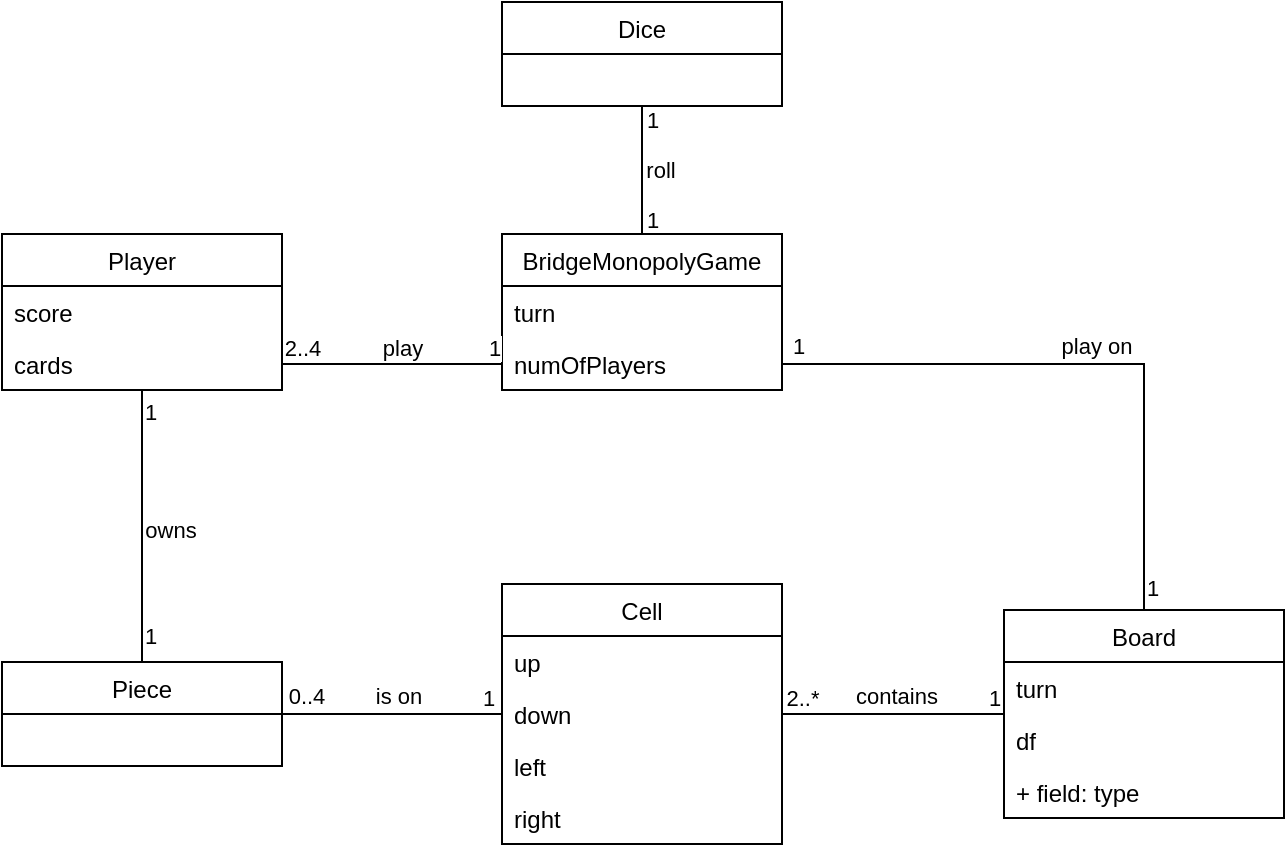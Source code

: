 <mxfile version="18.1.1" type="github">
  <diagram id="C5RBs43oDa-KdzZeNtuy" name="Page-1">
    <mxGraphModel dx="529" dy="1046" grid="1" gridSize="10" guides="1" tooltips="1" connect="1" arrows="1" fold="1" page="1" pageScale="1" pageWidth="827" pageHeight="1169" math="0" shadow="0">
      <root>
        <mxCell id="WIyWlLk6GJQsqaUBKTNV-0" />
        <mxCell id="WIyWlLk6GJQsqaUBKTNV-1" parent="WIyWlLk6GJQsqaUBKTNV-0" />
        <mxCell id="GMNVH4IvVkyflE9DCt4a-71" style="edgeStyle=orthogonalEdgeStyle;rounded=0;orthogonalLoop=1;jettySize=auto;html=1;entryX=0.5;entryY=0;entryDx=0;entryDy=0;endArrow=none;endFill=0;" edge="1" parent="WIyWlLk6GJQsqaUBKTNV-1" source="GMNVH4IvVkyflE9DCt4a-15" target="GMNVH4IvVkyflE9DCt4a-59">
          <mxGeometry relative="1" as="geometry" />
        </mxCell>
        <mxCell id="GMNVH4IvVkyflE9DCt4a-72" value="owns" style="edgeLabel;html=1;align=center;verticalAlign=middle;resizable=0;points=[];" vertex="1" connectable="0" parent="GMNVH4IvVkyflE9DCt4a-71">
          <mxGeometry x="0.03" y="-1" relative="1" as="geometry">
            <mxPoint x="15" as="offset" />
          </mxGeometry>
        </mxCell>
        <mxCell id="GMNVH4IvVkyflE9DCt4a-73" value="1" style="edgeLabel;html=1;align=center;verticalAlign=middle;resizable=0;points=[];" vertex="1" connectable="0" parent="GMNVH4IvVkyflE9DCt4a-71">
          <mxGeometry x="-0.875" relative="1" as="geometry">
            <mxPoint x="4" y="2" as="offset" />
          </mxGeometry>
        </mxCell>
        <mxCell id="GMNVH4IvVkyflE9DCt4a-74" value="1" style="edgeLabel;html=1;align=center;verticalAlign=middle;resizable=0;points=[];" vertex="1" connectable="0" parent="GMNVH4IvVkyflE9DCt4a-71">
          <mxGeometry x="0.851" relative="1" as="geometry">
            <mxPoint x="4" y="-3" as="offset" />
          </mxGeometry>
        </mxCell>
        <mxCell id="GMNVH4IvVkyflE9DCt4a-15" value="Player" style="swimlane;fontStyle=0;childLayout=stackLayout;horizontal=1;startSize=26;fillColor=none;horizontalStack=0;resizeParent=1;resizeParentMax=0;resizeLast=0;collapsible=1;marginBottom=0;" vertex="1" parent="WIyWlLk6GJQsqaUBKTNV-1">
          <mxGeometry x="50" y="236" width="140" height="78" as="geometry" />
        </mxCell>
        <mxCell id="GMNVH4IvVkyflE9DCt4a-16" value="score" style="text;strokeColor=none;fillColor=none;align=left;verticalAlign=top;spacingLeft=4;spacingRight=4;overflow=hidden;rotatable=0;points=[[0,0.5],[1,0.5]];portConstraint=eastwest;" vertex="1" parent="GMNVH4IvVkyflE9DCt4a-15">
          <mxGeometry y="26" width="140" height="26" as="geometry" />
        </mxCell>
        <mxCell id="GMNVH4IvVkyflE9DCt4a-17" value="cards" style="text;strokeColor=none;fillColor=none;align=left;verticalAlign=top;spacingLeft=4;spacingRight=4;overflow=hidden;rotatable=0;points=[[0,0.5],[1,0.5]];portConstraint=eastwest;" vertex="1" parent="GMNVH4IvVkyflE9DCt4a-15">
          <mxGeometry y="52" width="140" height="26" as="geometry" />
        </mxCell>
        <mxCell id="GMNVH4IvVkyflE9DCt4a-79" style="edgeStyle=orthogonalEdgeStyle;rounded=0;orthogonalLoop=1;jettySize=auto;html=1;exitX=0.5;exitY=0;exitDx=0;exitDy=0;endArrow=none;endFill=0;" edge="1" parent="WIyWlLk6GJQsqaUBKTNV-1" source="GMNVH4IvVkyflE9DCt4a-19" target="GMNVH4IvVkyflE9DCt4a-67">
          <mxGeometry relative="1" as="geometry" />
        </mxCell>
        <mxCell id="GMNVH4IvVkyflE9DCt4a-80" value="roll" style="edgeLabel;html=1;align=center;verticalAlign=middle;resizable=0;points=[];" vertex="1" connectable="0" parent="GMNVH4IvVkyflE9DCt4a-79">
          <mxGeometry x="0.057" y="1" relative="1" as="geometry">
            <mxPoint x="10" y="2" as="offset" />
          </mxGeometry>
        </mxCell>
        <mxCell id="GMNVH4IvVkyflE9DCt4a-81" value="1" style="edgeLabel;html=1;align=center;verticalAlign=middle;resizable=0;points=[];" vertex="1" connectable="0" parent="GMNVH4IvVkyflE9DCt4a-79">
          <mxGeometry x="-0.78" y="1" relative="1" as="geometry">
            <mxPoint x="6" as="offset" />
          </mxGeometry>
        </mxCell>
        <mxCell id="GMNVH4IvVkyflE9DCt4a-82" value="1" style="edgeLabel;html=1;align=center;verticalAlign=middle;resizable=0;points=[];" vertex="1" connectable="0" parent="GMNVH4IvVkyflE9DCt4a-79">
          <mxGeometry x="0.846" relative="1" as="geometry">
            <mxPoint x="5" y="2" as="offset" />
          </mxGeometry>
        </mxCell>
        <mxCell id="GMNVH4IvVkyflE9DCt4a-19" value="BridgeMonopolyGame" style="swimlane;fontStyle=0;childLayout=stackLayout;horizontal=1;startSize=26;fillColor=none;horizontalStack=0;resizeParent=1;resizeParentMax=0;resizeLast=0;collapsible=1;marginBottom=0;" vertex="1" parent="WIyWlLk6GJQsqaUBKTNV-1">
          <mxGeometry x="300" y="236" width="140" height="78" as="geometry" />
        </mxCell>
        <mxCell id="GMNVH4IvVkyflE9DCt4a-20" value="turn" style="text;strokeColor=none;fillColor=none;align=left;verticalAlign=top;spacingLeft=4;spacingRight=4;overflow=hidden;rotatable=0;points=[[0,0.5],[1,0.5]];portConstraint=eastwest;" vertex="1" parent="GMNVH4IvVkyflE9DCt4a-19">
          <mxGeometry y="26" width="140" height="26" as="geometry" />
        </mxCell>
        <mxCell id="GMNVH4IvVkyflE9DCt4a-21" value="numOfPlayers" style="text;strokeColor=none;fillColor=none;align=left;verticalAlign=top;spacingLeft=4;spacingRight=4;overflow=hidden;rotatable=0;points=[[0,0.5],[1,0.5]];portConstraint=eastwest;" vertex="1" parent="GMNVH4IvVkyflE9DCt4a-19">
          <mxGeometry y="52" width="140" height="26" as="geometry" />
        </mxCell>
        <mxCell id="GMNVH4IvVkyflE9DCt4a-23" style="edgeStyle=orthogonalEdgeStyle;rounded=0;orthogonalLoop=1;jettySize=auto;html=1;exitX=0;exitY=0.5;exitDx=0;exitDy=0;entryX=1;entryY=0.5;entryDx=0;entryDy=0;endArrow=none;endFill=0;" edge="1" parent="WIyWlLk6GJQsqaUBKTNV-1" source="GMNVH4IvVkyflE9DCt4a-21" target="GMNVH4IvVkyflE9DCt4a-17">
          <mxGeometry relative="1" as="geometry" />
        </mxCell>
        <mxCell id="GMNVH4IvVkyflE9DCt4a-40" value="play" style="edgeLabel;html=1;align=center;verticalAlign=middle;resizable=0;points=[];" vertex="1" connectable="0" parent="GMNVH4IvVkyflE9DCt4a-23">
          <mxGeometry x="0.156" y="-3" relative="1" as="geometry">
            <mxPoint x="13" y="-5" as="offset" />
          </mxGeometry>
        </mxCell>
        <mxCell id="GMNVH4IvVkyflE9DCt4a-41" value="2..4" style="edgeLabel;html=1;align=center;verticalAlign=middle;resizable=0;points=[];" vertex="1" connectable="0" parent="GMNVH4IvVkyflE9DCt4a-23">
          <mxGeometry x="0.92" relative="1" as="geometry">
            <mxPoint x="5" y="-8" as="offset" />
          </mxGeometry>
        </mxCell>
        <mxCell id="GMNVH4IvVkyflE9DCt4a-42" value="1" style="edgeLabel;html=1;align=center;verticalAlign=middle;resizable=0;points=[];" vertex="1" connectable="0" parent="GMNVH4IvVkyflE9DCt4a-23">
          <mxGeometry x="-0.916" y="-3" relative="1" as="geometry">
            <mxPoint y="-5" as="offset" />
          </mxGeometry>
        </mxCell>
        <mxCell id="GMNVH4IvVkyflE9DCt4a-51" value="Board" style="swimlane;fontStyle=0;childLayout=stackLayout;horizontal=1;startSize=26;fillColor=none;horizontalStack=0;resizeParent=1;resizeParentMax=0;resizeLast=0;collapsible=1;marginBottom=0;" vertex="1" parent="WIyWlLk6GJQsqaUBKTNV-1">
          <mxGeometry x="551" y="424" width="140" height="104" as="geometry" />
        </mxCell>
        <mxCell id="GMNVH4IvVkyflE9DCt4a-52" value="turn" style="text;strokeColor=none;fillColor=none;align=left;verticalAlign=top;spacingLeft=4;spacingRight=4;overflow=hidden;rotatable=0;points=[[0,0.5],[1,0.5]];portConstraint=eastwest;" vertex="1" parent="GMNVH4IvVkyflE9DCt4a-51">
          <mxGeometry y="26" width="140" height="26" as="geometry" />
        </mxCell>
        <mxCell id="GMNVH4IvVkyflE9DCt4a-53" value="df" style="text;strokeColor=none;fillColor=none;align=left;verticalAlign=top;spacingLeft=4;spacingRight=4;overflow=hidden;rotatable=0;points=[[0,0.5],[1,0.5]];portConstraint=eastwest;" vertex="1" parent="GMNVH4IvVkyflE9DCt4a-51">
          <mxGeometry y="52" width="140" height="26" as="geometry" />
        </mxCell>
        <mxCell id="GMNVH4IvVkyflE9DCt4a-54" value="+ field: type" style="text;strokeColor=none;fillColor=none;align=left;verticalAlign=top;spacingLeft=4;spacingRight=4;overflow=hidden;rotatable=0;points=[[0,0.5],[1,0.5]];portConstraint=eastwest;" vertex="1" parent="GMNVH4IvVkyflE9DCt4a-51">
          <mxGeometry y="78" width="140" height="26" as="geometry" />
        </mxCell>
        <mxCell id="GMNVH4IvVkyflE9DCt4a-75" style="edgeStyle=orthogonalEdgeStyle;rounded=0;orthogonalLoop=1;jettySize=auto;html=1;endArrow=none;endFill=0;" edge="1" parent="WIyWlLk6GJQsqaUBKTNV-1" source="GMNVH4IvVkyflE9DCt4a-59" target="GMNVH4IvVkyflE9DCt4a-63">
          <mxGeometry relative="1" as="geometry" />
        </mxCell>
        <mxCell id="GMNVH4IvVkyflE9DCt4a-76" value="is on" style="edgeLabel;html=1;align=center;verticalAlign=middle;resizable=0;points=[];" vertex="1" connectable="0" parent="GMNVH4IvVkyflE9DCt4a-75">
          <mxGeometry x="0.053" y="1" relative="1" as="geometry">
            <mxPoint y="-8" as="offset" />
          </mxGeometry>
        </mxCell>
        <mxCell id="GMNVH4IvVkyflE9DCt4a-77" value="0..4" style="edgeLabel;html=1;align=center;verticalAlign=middle;resizable=0;points=[];" vertex="1" connectable="0" parent="GMNVH4IvVkyflE9DCt4a-75">
          <mxGeometry x="-0.883" y="3" relative="1" as="geometry">
            <mxPoint x="5" y="-6" as="offset" />
          </mxGeometry>
        </mxCell>
        <mxCell id="GMNVH4IvVkyflE9DCt4a-78" value="1" style="edgeLabel;html=1;align=center;verticalAlign=middle;resizable=0;points=[];" vertex="1" connectable="0" parent="GMNVH4IvVkyflE9DCt4a-75">
          <mxGeometry x="0.852" y="2" relative="1" as="geometry">
            <mxPoint x="1" y="-6" as="offset" />
          </mxGeometry>
        </mxCell>
        <mxCell id="GMNVH4IvVkyflE9DCt4a-59" value="Piece" style="swimlane;fontStyle=0;childLayout=stackLayout;horizontal=1;startSize=26;fillColor=none;horizontalStack=0;resizeParent=1;resizeParentMax=0;resizeLast=0;collapsible=1;marginBottom=0;" vertex="1" parent="WIyWlLk6GJQsqaUBKTNV-1">
          <mxGeometry x="50" y="450" width="140" height="52" as="geometry" />
        </mxCell>
        <mxCell id="GMNVH4IvVkyflE9DCt4a-83" style="edgeStyle=orthogonalEdgeStyle;rounded=0;orthogonalLoop=1;jettySize=auto;html=1;endArrow=none;endFill=0;" edge="1" parent="WIyWlLk6GJQsqaUBKTNV-1" source="GMNVH4IvVkyflE9DCt4a-63" target="GMNVH4IvVkyflE9DCt4a-51">
          <mxGeometry relative="1" as="geometry" />
        </mxCell>
        <mxCell id="GMNVH4IvVkyflE9DCt4a-84" value="contains" style="edgeLabel;html=1;align=center;verticalAlign=middle;resizable=0;points=[];" vertex="1" connectable="0" parent="GMNVH4IvVkyflE9DCt4a-83">
          <mxGeometry x="-0.104" relative="1" as="geometry">
            <mxPoint x="7" y="-9" as="offset" />
          </mxGeometry>
        </mxCell>
        <mxCell id="GMNVH4IvVkyflE9DCt4a-85" value="2..*" style="edgeLabel;html=1;align=center;verticalAlign=middle;resizable=0;points=[];" vertex="1" connectable="0" parent="GMNVH4IvVkyflE9DCt4a-83">
          <mxGeometry x="-0.869" relative="1" as="geometry">
            <mxPoint x="2" y="-8" as="offset" />
          </mxGeometry>
        </mxCell>
        <mxCell id="GMNVH4IvVkyflE9DCt4a-86" value="1" style="edgeLabel;html=1;align=center;verticalAlign=middle;resizable=0;points=[];" vertex="1" connectable="0" parent="GMNVH4IvVkyflE9DCt4a-83">
          <mxGeometry x="0.788" relative="1" as="geometry">
            <mxPoint x="7" y="-8" as="offset" />
          </mxGeometry>
        </mxCell>
        <mxCell id="GMNVH4IvVkyflE9DCt4a-63" value="Cell" style="swimlane;fontStyle=0;childLayout=stackLayout;horizontal=1;startSize=26;fillColor=none;horizontalStack=0;resizeParent=1;resizeParentMax=0;resizeLast=0;collapsible=1;marginBottom=0;" vertex="1" parent="WIyWlLk6GJQsqaUBKTNV-1">
          <mxGeometry x="300" y="411" width="140" height="130" as="geometry" />
        </mxCell>
        <mxCell id="GMNVH4IvVkyflE9DCt4a-64" value="up" style="text;strokeColor=none;fillColor=none;align=left;verticalAlign=top;spacingLeft=4;spacingRight=4;overflow=hidden;rotatable=0;points=[[0,0.5],[1,0.5]];portConstraint=eastwest;" vertex="1" parent="GMNVH4IvVkyflE9DCt4a-63">
          <mxGeometry y="26" width="140" height="26" as="geometry" />
        </mxCell>
        <mxCell id="GMNVH4IvVkyflE9DCt4a-65" value="down" style="text;strokeColor=none;fillColor=none;align=left;verticalAlign=top;spacingLeft=4;spacingRight=4;overflow=hidden;rotatable=0;points=[[0,0.5],[1,0.5]];portConstraint=eastwest;" vertex="1" parent="GMNVH4IvVkyflE9DCt4a-63">
          <mxGeometry y="52" width="140" height="26" as="geometry" />
        </mxCell>
        <mxCell id="GMNVH4IvVkyflE9DCt4a-66" value="left" style="text;strokeColor=none;fillColor=none;align=left;verticalAlign=top;spacingLeft=4;spacingRight=4;overflow=hidden;rotatable=0;points=[[0,0.5],[1,0.5]];portConstraint=eastwest;" vertex="1" parent="GMNVH4IvVkyflE9DCt4a-63">
          <mxGeometry y="78" width="140" height="26" as="geometry" />
        </mxCell>
        <mxCell id="GMNVH4IvVkyflE9DCt4a-93" value="right" style="text;strokeColor=none;fillColor=none;align=left;verticalAlign=top;spacingLeft=4;spacingRight=4;overflow=hidden;rotatable=0;points=[[0,0.5],[1,0.5]];portConstraint=eastwest;" vertex="1" parent="GMNVH4IvVkyflE9DCt4a-63">
          <mxGeometry y="104" width="140" height="26" as="geometry" />
        </mxCell>
        <mxCell id="GMNVH4IvVkyflE9DCt4a-67" value="Dice" style="swimlane;fontStyle=0;childLayout=stackLayout;horizontal=1;startSize=26;fillColor=none;horizontalStack=0;resizeParent=1;resizeParentMax=0;resizeLast=0;collapsible=1;marginBottom=0;" vertex="1" parent="WIyWlLk6GJQsqaUBKTNV-1">
          <mxGeometry x="300" y="120" width="140" height="52" as="geometry" />
        </mxCell>
        <mxCell id="GMNVH4IvVkyflE9DCt4a-69" value=" " style="text;strokeColor=none;fillColor=none;align=left;verticalAlign=top;spacingLeft=4;spacingRight=4;overflow=hidden;rotatable=0;points=[[0,0.5],[1,0.5]];portConstraint=eastwest;" vertex="1" parent="GMNVH4IvVkyflE9DCt4a-67">
          <mxGeometry y="26" width="140" height="26" as="geometry" />
        </mxCell>
        <mxCell id="GMNVH4IvVkyflE9DCt4a-87" style="edgeStyle=orthogonalEdgeStyle;rounded=0;orthogonalLoop=1;jettySize=auto;html=1;entryX=0.5;entryY=0;entryDx=0;entryDy=0;endArrow=none;endFill=0;" edge="1" parent="WIyWlLk6GJQsqaUBKTNV-1" source="GMNVH4IvVkyflE9DCt4a-21" target="GMNVH4IvVkyflE9DCt4a-51">
          <mxGeometry relative="1" as="geometry" />
        </mxCell>
        <mxCell id="GMNVH4IvVkyflE9DCt4a-88" value="play on" style="edgeLabel;html=1;align=center;verticalAlign=middle;resizable=0;points=[];" vertex="1" connectable="0" parent="GMNVH4IvVkyflE9DCt4a-87">
          <mxGeometry x="0.028" y="1" relative="1" as="geometry">
            <mxPoint y="-8" as="offset" />
          </mxGeometry>
        </mxCell>
        <mxCell id="GMNVH4IvVkyflE9DCt4a-89" value="1" style="edgeLabel;html=1;align=center;verticalAlign=middle;resizable=0;points=[];" vertex="1" connectable="0" parent="GMNVH4IvVkyflE9DCt4a-87">
          <mxGeometry x="-0.907" relative="1" as="geometry">
            <mxPoint x="-6" y="-9" as="offset" />
          </mxGeometry>
        </mxCell>
        <mxCell id="GMNVH4IvVkyflE9DCt4a-90" value="1" style="edgeLabel;html=1;align=center;verticalAlign=middle;resizable=0;points=[];" vertex="1" connectable="0" parent="GMNVH4IvVkyflE9DCt4a-87">
          <mxGeometry x="0.887" y="-2" relative="1" as="geometry">
            <mxPoint x="6" y="6" as="offset" />
          </mxGeometry>
        </mxCell>
      </root>
    </mxGraphModel>
  </diagram>
</mxfile>
